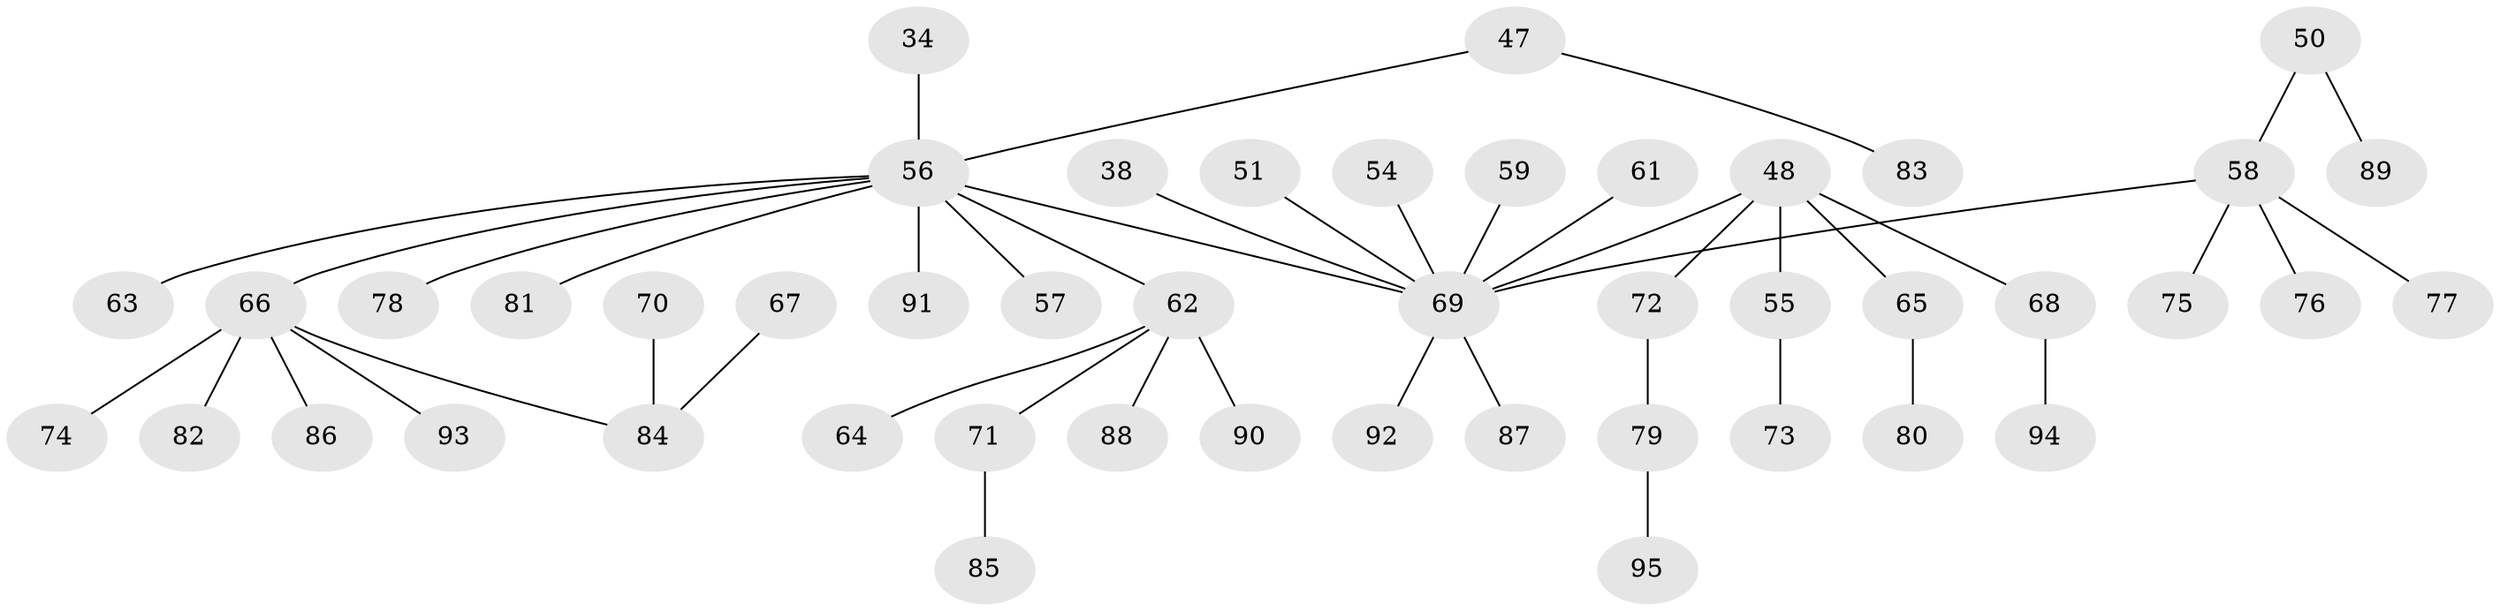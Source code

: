 // original degree distribution, {5: 0.06315789473684211, 2: 0.2736842105263158, 3: 0.16842105263157894, 6: 0.010526315789473684, 4: 0.021052631578947368, 1: 0.4631578947368421}
// Generated by graph-tools (version 1.1) at 2025/53/03/09/25 04:53:57]
// undirected, 47 vertices, 46 edges
graph export_dot {
graph [start="1"]
  node [color=gray90,style=filled];
  34;
  38;
  47;
  48 [super="+12+44"];
  50;
  51;
  54;
  55;
  56 [super="+41+36+52"];
  57;
  58 [super="+49"];
  59;
  61;
  62 [super="+26"];
  63;
  64;
  65;
  66 [super="+19+22+37+40+60"];
  67;
  68;
  69 [super="+43+45+31+33"];
  70;
  71;
  72;
  73;
  74;
  75;
  76;
  77;
  78;
  79;
  80;
  81;
  82;
  83;
  84 [super="+27+53+39"];
  85;
  86;
  87;
  88;
  89;
  90;
  91;
  92;
  93;
  94;
  95;
  34 -- 56;
  38 -- 69;
  47 -- 83;
  47 -- 56;
  48 -- 65;
  48 -- 68;
  48 -- 55;
  48 -- 69;
  48 -- 72;
  50 -- 89;
  50 -- 58;
  51 -- 69;
  54 -- 69;
  55 -- 73;
  56 -- 81;
  56 -- 66;
  56 -- 69;
  56 -- 78;
  56 -- 57;
  56 -- 91;
  56 -- 62;
  56 -- 63;
  58 -- 75;
  58 -- 69;
  58 -- 76;
  58 -- 77;
  59 -- 69;
  61 -- 69;
  62 -- 64;
  62 -- 71;
  62 -- 88;
  62 -- 90;
  65 -- 80;
  66 -- 74;
  66 -- 84;
  66 -- 82;
  66 -- 86;
  66 -- 93;
  67 -- 84;
  68 -- 94;
  69 -- 92;
  69 -- 87;
  70 -- 84;
  71 -- 85;
  72 -- 79;
  79 -- 95;
}
